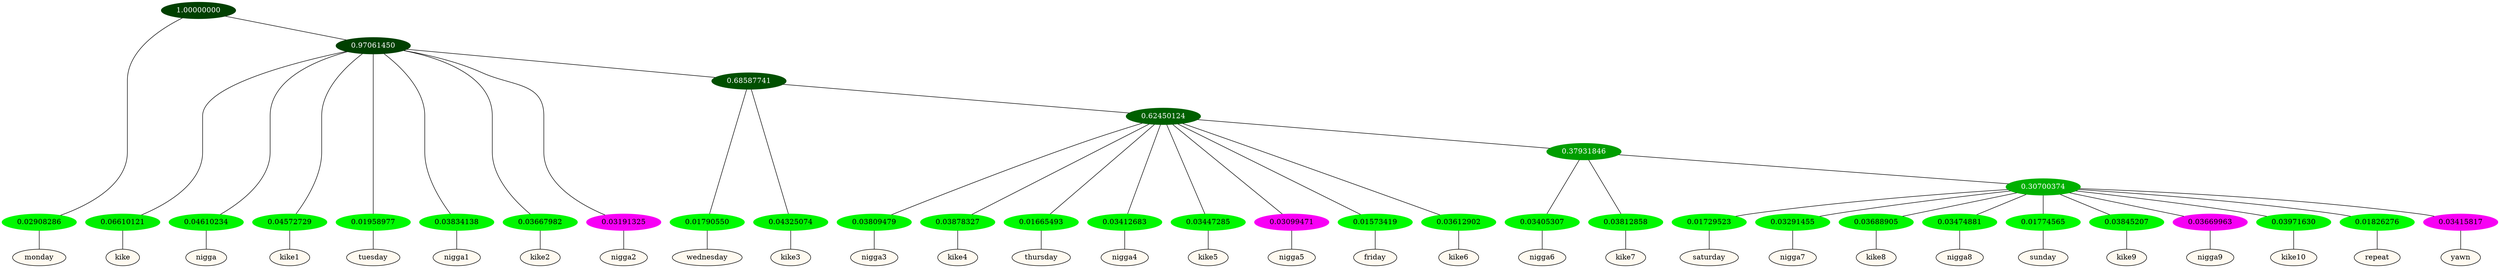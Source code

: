 graph {
	node [format=png height=0.15 nodesep=0.001 ordering=out overlap=prism overlap_scaling=0.01 ranksep=0.001 ratio=0.2 style=filled width=0.15]
	{
		rank=same
		a_w_1 [label=monday color=black fillcolor=floralwhite style="filled,solid"]
		a_w_3 [label=kike color=black fillcolor=floralwhite style="filled,solid"]
		a_w_4 [label=nigga color=black fillcolor=floralwhite style="filled,solid"]
		a_w_5 [label=kike1 color=black fillcolor=floralwhite style="filled,solid"]
		a_w_6 [label=tuesday color=black fillcolor=floralwhite style="filled,solid"]
		a_w_7 [label=nigga1 color=black fillcolor=floralwhite style="filled,solid"]
		a_w_8 [label=kike2 color=black fillcolor=floralwhite style="filled,solid"]
		a_w_9 [label=nigga2 color=black fillcolor=floralwhite style="filled,solid"]
		a_w_11 [label=wednesday color=black fillcolor=floralwhite style="filled,solid"]
		a_w_12 [label=kike3 color=black fillcolor=floralwhite style="filled,solid"]
		a_w_14 [label=nigga3 color=black fillcolor=floralwhite style="filled,solid"]
		a_w_15 [label=kike4 color=black fillcolor=floralwhite style="filled,solid"]
		a_w_16 [label=thursday color=black fillcolor=floralwhite style="filled,solid"]
		a_w_17 [label=nigga4 color=black fillcolor=floralwhite style="filled,solid"]
		a_w_18 [label=kike5 color=black fillcolor=floralwhite style="filled,solid"]
		a_w_19 [label=nigga5 color=black fillcolor=floralwhite style="filled,solid"]
		a_w_20 [label=friday color=black fillcolor=floralwhite style="filled,solid"]
		a_w_21 [label=kike6 color=black fillcolor=floralwhite style="filled,solid"]
		a_w_23 [label=nigga6 color=black fillcolor=floralwhite style="filled,solid"]
		a_w_24 [label=kike7 color=black fillcolor=floralwhite style="filled,solid"]
		a_w_26 [label=saturday color=black fillcolor=floralwhite style="filled,solid"]
		a_w_27 [label=nigga7 color=black fillcolor=floralwhite style="filled,solid"]
		a_w_28 [label=kike8 color=black fillcolor=floralwhite style="filled,solid"]
		a_w_29 [label=nigga8 color=black fillcolor=floralwhite style="filled,solid"]
		a_w_30 [label=sunday color=black fillcolor=floralwhite style="filled,solid"]
		a_w_31 [label=kike9 color=black fillcolor=floralwhite style="filled,solid"]
		a_w_32 [label=nigga9 color=black fillcolor=floralwhite style="filled,solid"]
		a_w_33 [label=kike10 color=black fillcolor=floralwhite style="filled,solid"]
		a_w_34 [label=repeat color=black fillcolor=floralwhite style="filled,solid"]
		a_w_35 [label=yawn color=black fillcolor=floralwhite style="filled,solid"]
	}
	a_n_1 -- a_w_1
	a_n_3 -- a_w_3
	a_n_4 -- a_w_4
	a_n_5 -- a_w_5
	a_n_6 -- a_w_6
	a_n_7 -- a_w_7
	a_n_8 -- a_w_8
	a_n_9 -- a_w_9
	a_n_11 -- a_w_11
	a_n_12 -- a_w_12
	a_n_14 -- a_w_14
	a_n_15 -- a_w_15
	a_n_16 -- a_w_16
	a_n_17 -- a_w_17
	a_n_18 -- a_w_18
	a_n_19 -- a_w_19
	a_n_20 -- a_w_20
	a_n_21 -- a_w_21
	a_n_23 -- a_w_23
	a_n_24 -- a_w_24
	a_n_26 -- a_w_26
	a_n_27 -- a_w_27
	a_n_28 -- a_w_28
	a_n_29 -- a_w_29
	a_n_30 -- a_w_30
	a_n_31 -- a_w_31
	a_n_32 -- a_w_32
	a_n_33 -- a_w_33
	a_n_34 -- a_w_34
	a_n_35 -- a_w_35
	{
		rank=same
		a_n_1 [label=0.02908286 color="0.334 1.000 0.971" fontcolor=black]
		a_n_3 [label=0.06610121 color="0.334 1.000 0.934" fontcolor=black]
		a_n_4 [label=0.04610234 color="0.334 1.000 0.954" fontcolor=black]
		a_n_5 [label=0.04572729 color="0.334 1.000 0.954" fontcolor=black]
		a_n_6 [label=0.01958977 color="0.334 1.000 0.980" fontcolor=black]
		a_n_7 [label=0.03834138 color="0.334 1.000 0.962" fontcolor=black]
		a_n_8 [label=0.03667982 color="0.334 1.000 0.963" fontcolor=black]
		a_n_9 [label=0.03191325 color="0.835 1.000 0.968" fontcolor=black]
		a_n_11 [label=0.01790550 color="0.334 1.000 0.982" fontcolor=black]
		a_n_12 [label=0.04325074 color="0.334 1.000 0.957" fontcolor=black]
		a_n_14 [label=0.03809479 color="0.334 1.000 0.962" fontcolor=black]
		a_n_15 [label=0.03878327 color="0.334 1.000 0.961" fontcolor=black]
		a_n_16 [label=0.01665493 color="0.334 1.000 0.983" fontcolor=black]
		a_n_17 [label=0.03412683 color="0.334 1.000 0.966" fontcolor=black]
		a_n_18 [label=0.03447285 color="0.334 1.000 0.966" fontcolor=black]
		a_n_19 [label=0.03099471 color="0.835 1.000 0.969" fontcolor=black]
		a_n_20 [label=0.01573419 color="0.334 1.000 0.984" fontcolor=black]
		a_n_21 [label=0.03612902 color="0.334 1.000 0.964" fontcolor=black]
		a_n_23 [label=0.03405307 color="0.334 1.000 0.966" fontcolor=black]
		a_n_24 [label=0.03812858 color="0.334 1.000 0.962" fontcolor=black]
		a_n_26 [label=0.01729523 color="0.334 1.000 0.983" fontcolor=black]
		a_n_27 [label=0.03291455 color="0.334 1.000 0.967" fontcolor=black]
		a_n_28 [label=0.03688905 color="0.334 1.000 0.963" fontcolor=black]
		a_n_29 [label=0.03474881 color="0.334 1.000 0.965" fontcolor=black]
		a_n_30 [label=0.01774565 color="0.334 1.000 0.982" fontcolor=black]
		a_n_31 [label=0.03845207 color="0.334 1.000 0.962" fontcolor=black]
		a_n_32 [label=0.03669963 color="0.835 1.000 0.963" fontcolor=black]
		a_n_33 [label=0.03971630 color="0.334 1.000 0.960" fontcolor=black]
		a_n_34 [label=0.01826276 color="0.334 1.000 0.982" fontcolor=black]
		a_n_35 [label=0.03415817 color="0.835 1.000 0.966" fontcolor=black]
	}
	a_n_0 [label=1.00000000 color="0.334 1.000 0.250" fontcolor=grey99]
	a_n_0 -- a_n_1
	a_n_2 [label=0.97061450 color="0.334 1.000 0.250" fontcolor=grey99]
	a_n_0 -- a_n_2
	a_n_2 -- a_n_3
	a_n_2 -- a_n_4
	a_n_2 -- a_n_5
	a_n_2 -- a_n_6
	a_n_2 -- a_n_7
	a_n_2 -- a_n_8
	a_n_2 -- a_n_9
	a_n_10 [label=0.68587741 color="0.334 1.000 0.314" fontcolor=grey99]
	a_n_2 -- a_n_10
	a_n_10 -- a_n_11
	a_n_10 -- a_n_12
	a_n_13 [label=0.62450124 color="0.334 1.000 0.375" fontcolor=grey99]
	a_n_10 -- a_n_13
	a_n_13 -- a_n_14
	a_n_13 -- a_n_15
	a_n_13 -- a_n_16
	a_n_13 -- a_n_17
	a_n_13 -- a_n_18
	a_n_13 -- a_n_19
	a_n_13 -- a_n_20
	a_n_13 -- a_n_21
	a_n_22 [label=0.37931846 color="0.334 1.000 0.621" fontcolor=grey99]
	a_n_13 -- a_n_22
	a_n_22 -- a_n_23
	a_n_22 -- a_n_24
	a_n_25 [label=0.30700374 color="0.334 1.000 0.693" fontcolor=grey99]
	a_n_22 -- a_n_25
	a_n_25 -- a_n_26
	a_n_25 -- a_n_27
	a_n_25 -- a_n_28
	a_n_25 -- a_n_29
	a_n_25 -- a_n_30
	a_n_25 -- a_n_31
	a_n_25 -- a_n_32
	a_n_25 -- a_n_33
	a_n_25 -- a_n_34
	a_n_25 -- a_n_35
}
